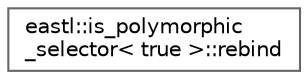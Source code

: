 digraph "类继承关系图"
{
 // LATEX_PDF_SIZE
  bgcolor="transparent";
  edge [fontname=Helvetica,fontsize=10,labelfontname=Helvetica,labelfontsize=10];
  node [fontname=Helvetica,fontsize=10,shape=box,height=0.2,width=0.4];
  rankdir="LR";
  Node0 [id="Node000000",label="eastl::is_polymorphic\l_selector\< true \>::rebind",height=0.2,width=0.4,color="grey40", fillcolor="white", style="filled",URL="$structeastl_1_1is__polymorphic__selector_3_01true_01_4_1_1rebind.html",tooltip=" "];
}
